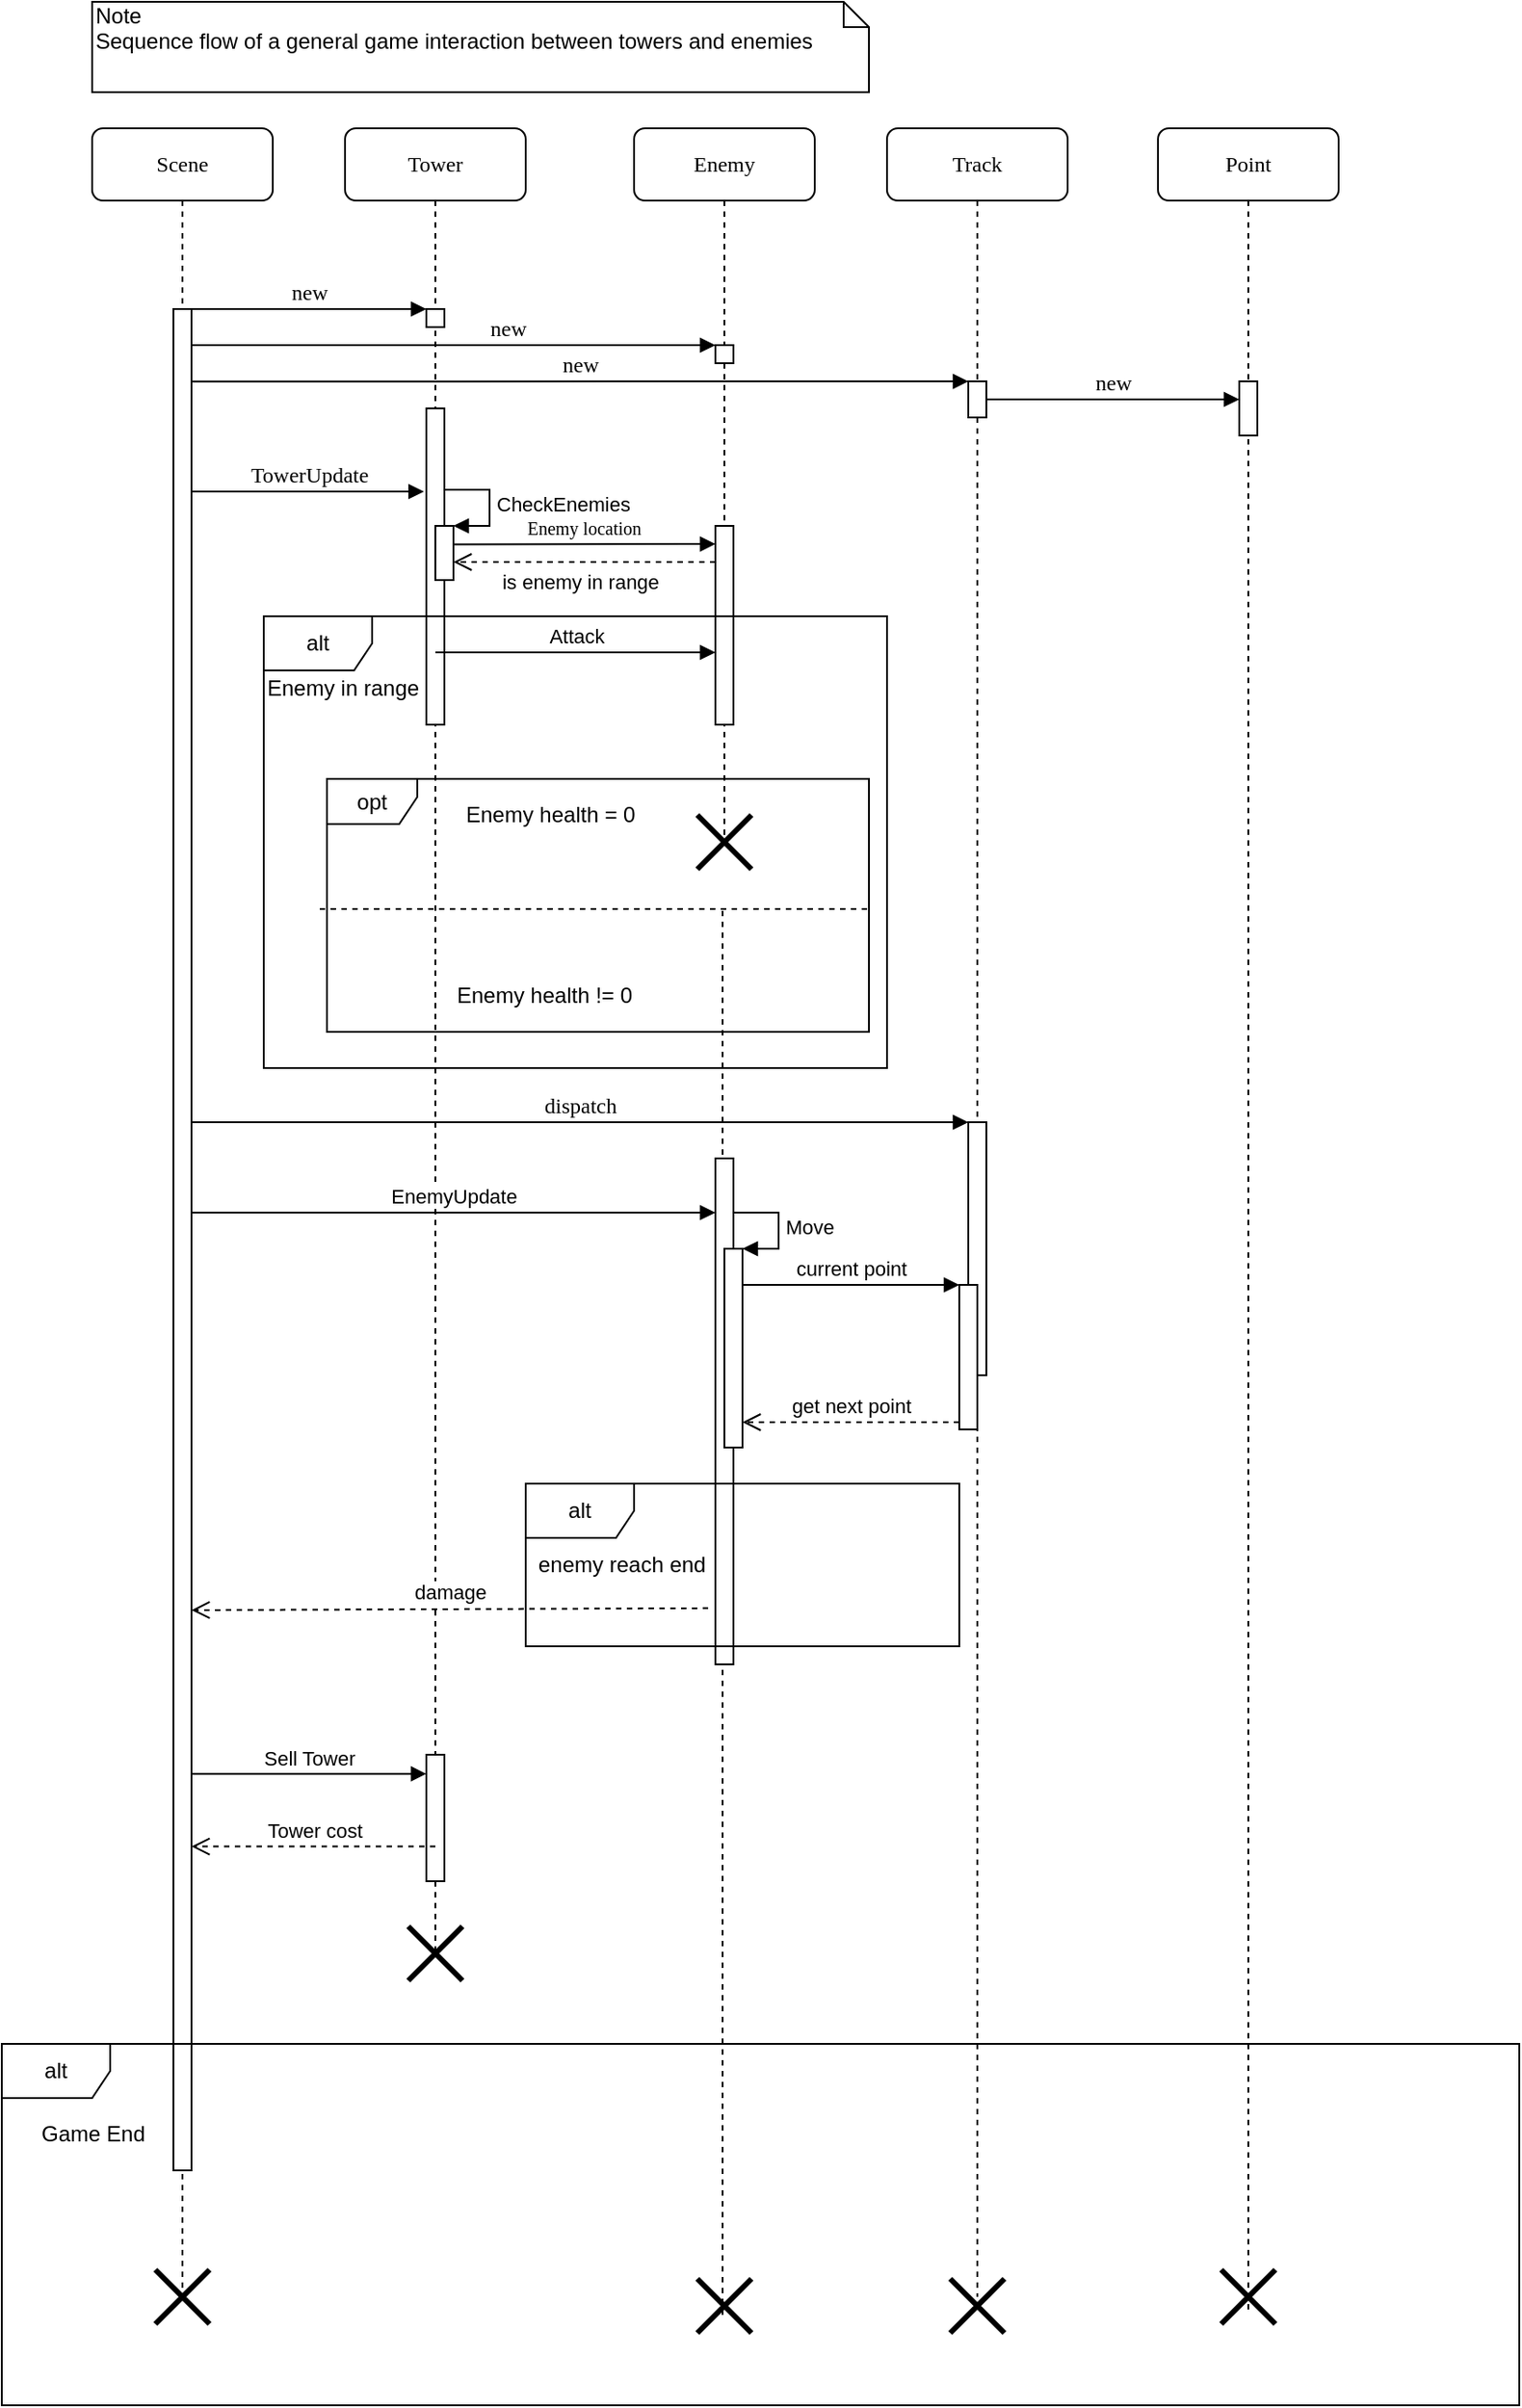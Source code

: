 <mxfile version="12.2.6" type="device" pages="1"><diagram name="Page-1" id="13e1069c-82ec-6db2-03f1-153e76fe0fe0"><mxGraphModel dx="1826" dy="759" grid="1" gridSize="10" guides="1" tooltips="1" connect="1" arrows="1" fold="1" page="1" pageScale="1" pageWidth="1100" pageHeight="850" background="#ffffff" math="0" shadow="0"><root><mxCell id="0"/><mxCell id="1" parent="0"/><mxCell id="7baba1c4bc27f4b0-2" value="Tower" style="shape=umlLifeline;perimeter=lifelinePerimeter;whiteSpace=wrap;html=1;container=1;collapsible=0;recursiveResize=0;outlineConnect=0;rounded=1;shadow=0;comic=0;labelBackgroundColor=none;strokeWidth=1;fontFamily=Verdana;fontSize=12;align=center;" parent="1" vertex="1"><mxGeometry x="240" y="80" width="100" height="1010" as="geometry"/></mxCell><mxCell id="7baba1c4bc27f4b0-10" value="" style="html=1;points=[];perimeter=orthogonalPerimeter;rounded=0;shadow=0;comic=0;labelBackgroundColor=none;strokeWidth=1;fontFamily=Verdana;fontSize=12;align=center;" parent="7baba1c4bc27f4b0-2" vertex="1"><mxGeometry x="45" y="100" width="10" height="10" as="geometry"/></mxCell><mxCell id="H6KrGnPxXnYr1saQu7dD-12" value="" style="html=1;points=[];perimeter=orthogonalPerimeter;rounded=0;shadow=0;comic=0;labelBackgroundColor=none;strokeWidth=1;fontFamily=Verdana;fontSize=12;align=center;" vertex="1" parent="7baba1c4bc27f4b0-2"><mxGeometry x="45" y="155" width="10" height="175" as="geometry"/></mxCell><mxCell id="H6KrGnPxXnYr1saQu7dD-14" value="" style="html=1;points=[];perimeter=orthogonalPerimeter;" vertex="1" parent="7baba1c4bc27f4b0-2"><mxGeometry x="50" y="220" width="10" height="30" as="geometry"/></mxCell><mxCell id="H6KrGnPxXnYr1saQu7dD-15" value="CheckEnemies" style="edgeStyle=orthogonalEdgeStyle;html=1;align=left;spacingLeft=2;endArrow=block;rounded=0;entryX=1;entryY=0;" edge="1" target="H6KrGnPxXnYr1saQu7dD-14" parent="7baba1c4bc27f4b0-2"><mxGeometry relative="1" as="geometry"><mxPoint x="55" y="200" as="sourcePoint"/><Array as="points"><mxPoint x="80" y="200"/></Array></mxGeometry></mxCell><mxCell id="H6KrGnPxXnYr1saQu7dD-18" value="is enemy in range" style="html=1;verticalAlign=bottom;endArrow=open;dashed=1;endSize=8;" edge="1" parent="7baba1c4bc27f4b0-2" source="H6KrGnPxXnYr1saQu7dD-17"><mxGeometry x="0.035" y="20" relative="1" as="geometry"><mxPoint x="140" y="240" as="sourcePoint"/><mxPoint x="60" y="240" as="targetPoint"/><mxPoint as="offset"/></mxGeometry></mxCell><mxCell id="H6KrGnPxXnYr1saQu7dD-20" value="Attack" style="html=1;verticalAlign=bottom;endArrow=block;" edge="1" parent="7baba1c4bc27f4b0-2" target="H6KrGnPxXnYr1saQu7dD-17"><mxGeometry width="80" relative="1" as="geometry"><mxPoint x="50" y="290" as="sourcePoint"/><mxPoint x="130" y="290" as="targetPoint"/></mxGeometry></mxCell><mxCell id="H6KrGnPxXnYr1saQu7dD-57" value="" style="html=1;points=[];perimeter=orthogonalPerimeter;rounded=0;shadow=0;comic=0;labelBackgroundColor=none;strokeWidth=1;fontFamily=Verdana;fontSize=12;align=center;" vertex="1" parent="7baba1c4bc27f4b0-2"><mxGeometry x="45" y="900" width="10" height="70" as="geometry"/></mxCell><mxCell id="H6KrGnPxXnYr1saQu7dD-61" value="" style="shape=umlDestroy;whiteSpace=wrap;html=1;strokeWidth=3;" vertex="1" parent="7baba1c4bc27f4b0-2"><mxGeometry x="35" y="995" width="30" height="30" as="geometry"/></mxCell><mxCell id="7baba1c4bc27f4b0-3" value="Enemy" style="shape=umlLifeline;perimeter=lifelinePerimeter;whiteSpace=wrap;html=1;container=1;collapsible=0;recursiveResize=0;outlineConnect=0;rounded=1;shadow=0;comic=0;labelBackgroundColor=none;strokeWidth=1;fontFamily=Verdana;fontSize=12;align=center;" parent="1" vertex="1"><mxGeometry x="400" y="80" width="100" height="400" as="geometry"/></mxCell><mxCell id="7baba1c4bc27f4b0-13" value="" style="html=1;points=[];perimeter=orthogonalPerimeter;rounded=0;shadow=0;comic=0;labelBackgroundColor=none;strokeWidth=1;fontFamily=Verdana;fontSize=12;align=center;" parent="7baba1c4bc27f4b0-3" vertex="1"><mxGeometry x="45" y="120" width="10" height="10" as="geometry"/></mxCell><mxCell id="H6KrGnPxXnYr1saQu7dD-22" value="" style="shape=umlDestroy;whiteSpace=wrap;html=1;strokeWidth=3;" vertex="1" parent="7baba1c4bc27f4b0-3"><mxGeometry x="35" y="380" width="30" height="30" as="geometry"/></mxCell><mxCell id="7baba1c4bc27f4b0-4" value="Track" style="shape=umlLifeline;perimeter=lifelinePerimeter;whiteSpace=wrap;html=1;container=1;collapsible=0;recursiveResize=0;outlineConnect=0;rounded=1;shadow=0;comic=0;labelBackgroundColor=none;strokeWidth=1;fontFamily=Verdana;fontSize=12;align=center;" parent="1" vertex="1"><mxGeometry x="540" y="80" width="100" height="1200" as="geometry"/></mxCell><mxCell id="7baba1c4bc27f4b0-22" value="" style="html=1;points=[];perimeter=orthogonalPerimeter;rounded=0;shadow=0;comic=0;labelBackgroundColor=none;strokeWidth=1;fontFamily=Verdana;fontSize=12;align=center;" parent="7baba1c4bc27f4b0-4" vertex="1"><mxGeometry x="45" y="550" width="10" height="140" as="geometry"/></mxCell><mxCell id="7baba1c4bc27f4b0-23" value="dispatch" style="html=1;verticalAlign=bottom;endArrow=block;entryX=0;entryY=0;labelBackgroundColor=none;fontFamily=Verdana;fontSize=12;" parent="7baba1c4bc27f4b0-4" target="7baba1c4bc27f4b0-22" edge="1"><mxGeometry relative="1" as="geometry"><mxPoint x="-385.0" y="550" as="sourcePoint"/></mxGeometry></mxCell><mxCell id="H6KrGnPxXnYr1saQu7dD-48" value="" style="html=1;points=[];perimeter=orthogonalPerimeter;" vertex="1" parent="7baba1c4bc27f4b0-4"><mxGeometry x="40" y="640" width="10" height="80" as="geometry"/></mxCell><mxCell id="7baba1c4bc27f4b0-8" value="Scene" style="shape=umlLifeline;perimeter=lifelinePerimeter;whiteSpace=wrap;html=1;container=1;collapsible=0;recursiveResize=0;outlineConnect=0;rounded=1;shadow=0;comic=0;labelBackgroundColor=none;strokeWidth=1;fontFamily=Verdana;fontSize=12;align=center;" parent="1" vertex="1"><mxGeometry x="100" y="80" width="100" height="1200" as="geometry"/></mxCell><mxCell id="7baba1c4bc27f4b0-9" value="" style="html=1;points=[];perimeter=orthogonalPerimeter;rounded=0;shadow=0;comic=0;labelBackgroundColor=none;strokeWidth=1;fontFamily=Verdana;fontSize=12;align=center;" parent="7baba1c4bc27f4b0-8" vertex="1"><mxGeometry x="45" y="100" width="10" height="1030" as="geometry"/></mxCell><mxCell id="7baba1c4bc27f4b0-16" value="" style="html=1;points=[];perimeter=orthogonalPerimeter;rounded=0;shadow=0;comic=0;labelBackgroundColor=none;strokeWidth=1;fontFamily=Verdana;fontSize=12;align=center;" parent="1" vertex="1"><mxGeometry x="585" y="220" width="10" height="20" as="geometry"/></mxCell><mxCell id="7baba1c4bc27f4b0-17" value="new" style="html=1;verticalAlign=bottom;endArrow=block;labelBackgroundColor=none;fontFamily=Verdana;fontSize=12;edgeStyle=elbowEdgeStyle;elbow=vertical;exitX=0.981;exitY=0.039;exitDx=0;exitDy=0;exitPerimeter=0;" parent="1" source="7baba1c4bc27f4b0-9" target="7baba1c4bc27f4b0-16" edge="1"><mxGeometry relative="1" as="geometry"><mxPoint x="510" y="220" as="sourcePoint"/><Array as="points"><mxPoint x="370" y="220"/></Array></mxGeometry></mxCell><mxCell id="7baba1c4bc27f4b0-11" value="new" style="html=1;verticalAlign=bottom;endArrow=block;entryX=0;entryY=0;labelBackgroundColor=none;fontFamily=Verdana;fontSize=12;edgeStyle=elbowEdgeStyle;elbow=vertical;" parent="1" source="7baba1c4bc27f4b0-9" target="7baba1c4bc27f4b0-10" edge="1"><mxGeometry relative="1" as="geometry"><mxPoint x="220" y="190" as="sourcePoint"/></mxGeometry></mxCell><mxCell id="7baba1c4bc27f4b0-14" value="new" style="html=1;verticalAlign=bottom;endArrow=block;entryX=0;entryY=0;labelBackgroundColor=none;fontFamily=Verdana;fontSize=12;edgeStyle=elbowEdgeStyle;elbow=vertical;" parent="1" source="7baba1c4bc27f4b0-9" target="7baba1c4bc27f4b0-13" edge="1"><mxGeometry x="0.208" relative="1" as="geometry"><mxPoint x="370" y="200" as="sourcePoint"/><mxPoint as="offset"/></mxGeometry></mxCell><mxCell id="H6KrGnPxXnYr1saQu7dD-3" value="Point" style="shape=umlLifeline;perimeter=lifelinePerimeter;whiteSpace=wrap;html=1;container=1;collapsible=0;recursiveResize=0;outlineConnect=0;rounded=1;shadow=0;comic=0;labelBackgroundColor=none;strokeWidth=1;fontFamily=Verdana;fontSize=12;align=center;" vertex="1" parent="1"><mxGeometry x="690" y="80" width="100" height="1210" as="geometry"/></mxCell><mxCell id="H6KrGnPxXnYr1saQu7dD-4" value="" style="html=1;points=[];perimeter=orthogonalPerimeter;rounded=0;shadow=0;comic=0;labelBackgroundColor=none;strokeWidth=1;fontFamily=Verdana;fontSize=12;align=center;" vertex="1" parent="1"><mxGeometry x="735" y="220" width="10" height="30" as="geometry"/></mxCell><mxCell id="H6KrGnPxXnYr1saQu7dD-9" value="new" style="html=1;verticalAlign=bottom;endArrow=block;labelBackgroundColor=none;fontFamily=Verdana;fontSize=12;edgeStyle=elbowEdgeStyle;elbow=vertical;" edge="1" parent="1" target="H6KrGnPxXnYr1saQu7dD-4"><mxGeometry relative="1" as="geometry"><mxPoint x="595" y="230" as="sourcePoint"/><mxPoint x="725.207" y="230" as="targetPoint"/></mxGeometry></mxCell><mxCell id="H6KrGnPxXnYr1saQu7dD-13" value="TowerUpdate" style="html=1;verticalAlign=bottom;endArrow=block;labelBackgroundColor=none;fontFamily=Verdana;fontSize=12;edgeStyle=elbowEdgeStyle;elbow=vertical;entryX=-0.133;entryY=0.262;entryDx=0;entryDy=0;entryPerimeter=0;" edge="1" parent="1" source="7baba1c4bc27f4b0-9" target="H6KrGnPxXnYr1saQu7dD-12"><mxGeometry relative="1" as="geometry"><mxPoint x="160" y="281" as="sourcePoint"/><mxPoint x="284" y="310" as="targetPoint"/><Array as="points"><mxPoint x="230" y="281"/></Array></mxGeometry></mxCell><mxCell id="H6KrGnPxXnYr1saQu7dD-16" value="&lt;font style=&quot;font-size: 10px&quot;&gt;Enemy location&lt;/font&gt;" style="html=1;verticalAlign=bottom;endArrow=block;labelBackgroundColor=none;fontFamily=Verdana;fontSize=12;edgeStyle=elbowEdgeStyle;elbow=vertical;exitX=1.028;exitY=0.203;exitDx=0;exitDy=0;exitPerimeter=0;" edge="1" parent="1" target="H6KrGnPxXnYr1saQu7dD-17"><mxGeometry relative="1" as="geometry"><mxPoint x="299.9" y="310.2" as="sourcePoint"/><mxPoint x="428.7" y="310.2" as="targetPoint"/></mxGeometry></mxCell><mxCell id="H6KrGnPxXnYr1saQu7dD-17" value="" style="html=1;points=[];perimeter=orthogonalPerimeter;rounded=0;shadow=0;comic=0;labelBackgroundColor=none;strokeWidth=1;fontFamily=Verdana;fontSize=12;align=center;" vertex="1" parent="1"><mxGeometry x="445" y="300" width="10" height="110" as="geometry"/></mxCell><mxCell id="H6KrGnPxXnYr1saQu7dD-24" value="opt" style="shape=umlFrame;whiteSpace=wrap;html=1;width=50;height=25;" vertex="1" parent="1"><mxGeometry x="230" y="440" width="300" height="140" as="geometry"/></mxCell><mxCell id="H6KrGnPxXnYr1saQu7dD-25" value="Enemy health = 0" style="text;html=1;resizable=0;points=[];autosize=1;align=left;verticalAlign=top;spacingTop=-4;" vertex="1" parent="1"><mxGeometry x="305" y="450" width="110" height="20" as="geometry"/></mxCell><mxCell id="H6KrGnPxXnYr1saQu7dD-26" value="" style="endArrow=none;dashed=1;html=1;" edge="1" parent="1"><mxGeometry width="50" height="50" relative="1" as="geometry"><mxPoint x="226" y="512" as="sourcePoint"/><mxPoint x="531" y="512" as="targetPoint"/></mxGeometry></mxCell><mxCell id="H6KrGnPxXnYr1saQu7dD-27" value="Enemy health != 0" style="text;html=1;resizable=0;points=[];autosize=1;align=left;verticalAlign=top;spacingTop=-4;" vertex="1" parent="1"><mxGeometry x="300" y="550" width="110" height="20" as="geometry"/></mxCell><mxCell id="H6KrGnPxXnYr1saQu7dD-32" value="" style="endArrow=none;dashed=1;html=1;" edge="1" parent="1"><mxGeometry width="50" height="50" relative="1" as="geometry"><mxPoint x="449" y="1290" as="sourcePoint"/><mxPoint x="449" y="510" as="targetPoint"/></mxGeometry></mxCell><mxCell id="H6KrGnPxXnYr1saQu7dD-34" value="alt" style="shape=umlFrame;whiteSpace=wrap;html=1;" vertex="1" parent="1"><mxGeometry x="195" y="350" width="345" height="250" as="geometry"/></mxCell><mxCell id="H6KrGnPxXnYr1saQu7dD-36" value="Enemy in range" style="text;html=1;resizable=0;points=[];autosize=1;align=left;verticalAlign=top;spacingTop=-4;" vertex="1" parent="1"><mxGeometry x="195" y="380" width="100" height="20" as="geometry"/></mxCell><mxCell id="H6KrGnPxXnYr1saQu7dD-37" value="" style="html=1;points=[];perimeter=orthogonalPerimeter;rounded=0;shadow=0;comic=0;labelBackgroundColor=none;strokeWidth=1;fontFamily=Verdana;fontSize=12;align=center;" vertex="1" parent="1"><mxGeometry x="445" y="650" width="10" height="280" as="geometry"/></mxCell><mxCell id="H6KrGnPxXnYr1saQu7dD-41" value="EnemyUpdate" style="html=1;verticalAlign=bottom;endArrow=block;" edge="1" parent="1" target="H6KrGnPxXnYr1saQu7dD-37"><mxGeometry width="80" relative="1" as="geometry"><mxPoint x="155" y="680" as="sourcePoint"/><mxPoint x="235" y="680" as="targetPoint"/></mxGeometry></mxCell><mxCell id="H6KrGnPxXnYr1saQu7dD-46" value="" style="html=1;points=[];perimeter=orthogonalPerimeter;" vertex="1" parent="1"><mxGeometry x="450" y="700" width="10" height="110" as="geometry"/></mxCell><mxCell id="H6KrGnPxXnYr1saQu7dD-47" value="Move" style="edgeStyle=orthogonalEdgeStyle;html=1;align=left;spacingLeft=2;endArrow=block;rounded=0;entryX=1;entryY=0;" edge="1" target="H6KrGnPxXnYr1saQu7dD-46" parent="1"><mxGeometry relative="1" as="geometry"><mxPoint x="455" y="680" as="sourcePoint"/><Array as="points"><mxPoint x="480" y="680"/></Array></mxGeometry></mxCell><mxCell id="H6KrGnPxXnYr1saQu7dD-49" value="current point" style="html=1;verticalAlign=bottom;endArrow=block;entryX=0;entryY=0;" edge="1" target="H6KrGnPxXnYr1saQu7dD-48" parent="1"><mxGeometry relative="1" as="geometry"><mxPoint x="460" y="720" as="sourcePoint"/></mxGeometry></mxCell><mxCell id="H6KrGnPxXnYr1saQu7dD-50" value="get next point" style="html=1;verticalAlign=bottom;endArrow=open;dashed=1;endSize=8;exitX=0;exitY=0.95;" edge="1" source="H6KrGnPxXnYr1saQu7dD-48" parent="1"><mxGeometry relative="1" as="geometry"><mxPoint x="460" y="796" as="targetPoint"/></mxGeometry></mxCell><mxCell id="H6KrGnPxXnYr1saQu7dD-51" value="alt" style="shape=umlFrame;whiteSpace=wrap;html=1;" vertex="1" parent="1"><mxGeometry x="340" y="830" width="240" height="90" as="geometry"/></mxCell><mxCell id="H6KrGnPxXnYr1saQu7dD-52" value="enemy reach end" style="text;html=1;resizable=0;points=[];autosize=1;align=left;verticalAlign=top;spacingTop=-4;" vertex="1" parent="1"><mxGeometry x="345" y="865" width="110" height="20" as="geometry"/></mxCell><mxCell id="H6KrGnPxXnYr1saQu7dD-53" value="damage" style="html=1;verticalAlign=bottom;endArrow=open;dashed=1;endSize=8;exitX=-0.4;exitY=0.889;exitDx=0;exitDy=0;exitPerimeter=0;" edge="1" parent="1" source="H6KrGnPxXnYr1saQu7dD-37"><mxGeometry relative="1" as="geometry"><mxPoint x="440" y="900" as="sourcePoint"/><mxPoint x="155" y="900" as="targetPoint"/></mxGeometry></mxCell><mxCell id="H6KrGnPxXnYr1saQu7dD-56" value="Sell Tower" style="html=1;verticalAlign=bottom;endArrow=block;exitX=1.014;exitY=0.787;exitDx=0;exitDy=0;exitPerimeter=0;" edge="1" parent="1" source="7baba1c4bc27f4b0-9" target="H6KrGnPxXnYr1saQu7dD-57"><mxGeometry width="80" relative="1" as="geometry"><mxPoint x="160" y="990" as="sourcePoint"/><mxPoint x="280" y="990" as="targetPoint"/></mxGeometry></mxCell><mxCell id="H6KrGnPxXnYr1saQu7dD-60" value="Tower cost" style="html=1;verticalAlign=bottom;endArrow=open;dashed=1;endSize=8;entryX=1;entryY=0.826;entryDx=0;entryDy=0;entryPerimeter=0;exitX=0.5;exitY=0.725;exitDx=0;exitDy=0;exitPerimeter=0;" edge="1" parent="1" source="H6KrGnPxXnYr1saQu7dD-57" target="7baba1c4bc27f4b0-9"><mxGeometry relative="1" as="geometry"><mxPoint x="280" y="1030" as="sourcePoint"/><mxPoint x="200" y="1030" as="targetPoint"/></mxGeometry></mxCell><mxCell id="H6KrGnPxXnYr1saQu7dD-62" value="alt" style="shape=umlFrame;whiteSpace=wrap;html=1;" vertex="1" parent="1"><mxGeometry x="50" y="1140" width="840" height="200" as="geometry"/></mxCell><mxCell id="H6KrGnPxXnYr1saQu7dD-63" value="Game End" style="text;html=1;resizable=0;points=[];autosize=1;align=left;verticalAlign=top;spacingTop=-4;" vertex="1" parent="1"><mxGeometry x="70" y="1180" width="70" height="20" as="geometry"/></mxCell><mxCell id="H6KrGnPxXnYr1saQu7dD-64" value="" style="shape=umlDestroy;whiteSpace=wrap;html=1;strokeWidth=3;" vertex="1" parent="1"><mxGeometry x="135" y="1265" width="30" height="30" as="geometry"/></mxCell><mxCell id="H6KrGnPxXnYr1saQu7dD-65" value="" style="shape=umlDestroy;whiteSpace=wrap;html=1;strokeWidth=3;" vertex="1" parent="1"><mxGeometry x="435" y="1270" width="30" height="30" as="geometry"/></mxCell><mxCell id="H6KrGnPxXnYr1saQu7dD-66" value="" style="shape=umlDestroy;whiteSpace=wrap;html=1;strokeWidth=3;" vertex="1" parent="1"><mxGeometry x="575" y="1270" width="30" height="30" as="geometry"/></mxCell><mxCell id="H6KrGnPxXnYr1saQu7dD-67" value="" style="shape=umlDestroy;whiteSpace=wrap;html=1;strokeWidth=3;" vertex="1" parent="1"><mxGeometry x="725" y="1265" width="30" height="30" as="geometry"/></mxCell><mxCell id="H6KrGnPxXnYr1saQu7dD-68" value="Note&lt;br&gt;Sequence flow of a general game interaction between towers and enemies" style="shape=note;whiteSpace=wrap;html=1;size=14;verticalAlign=top;align=left;spacingTop=-6;" vertex="1" parent="1"><mxGeometry x="100" y="10" width="430" height="50" as="geometry"/></mxCell></root></mxGraphModel></diagram></mxfile>